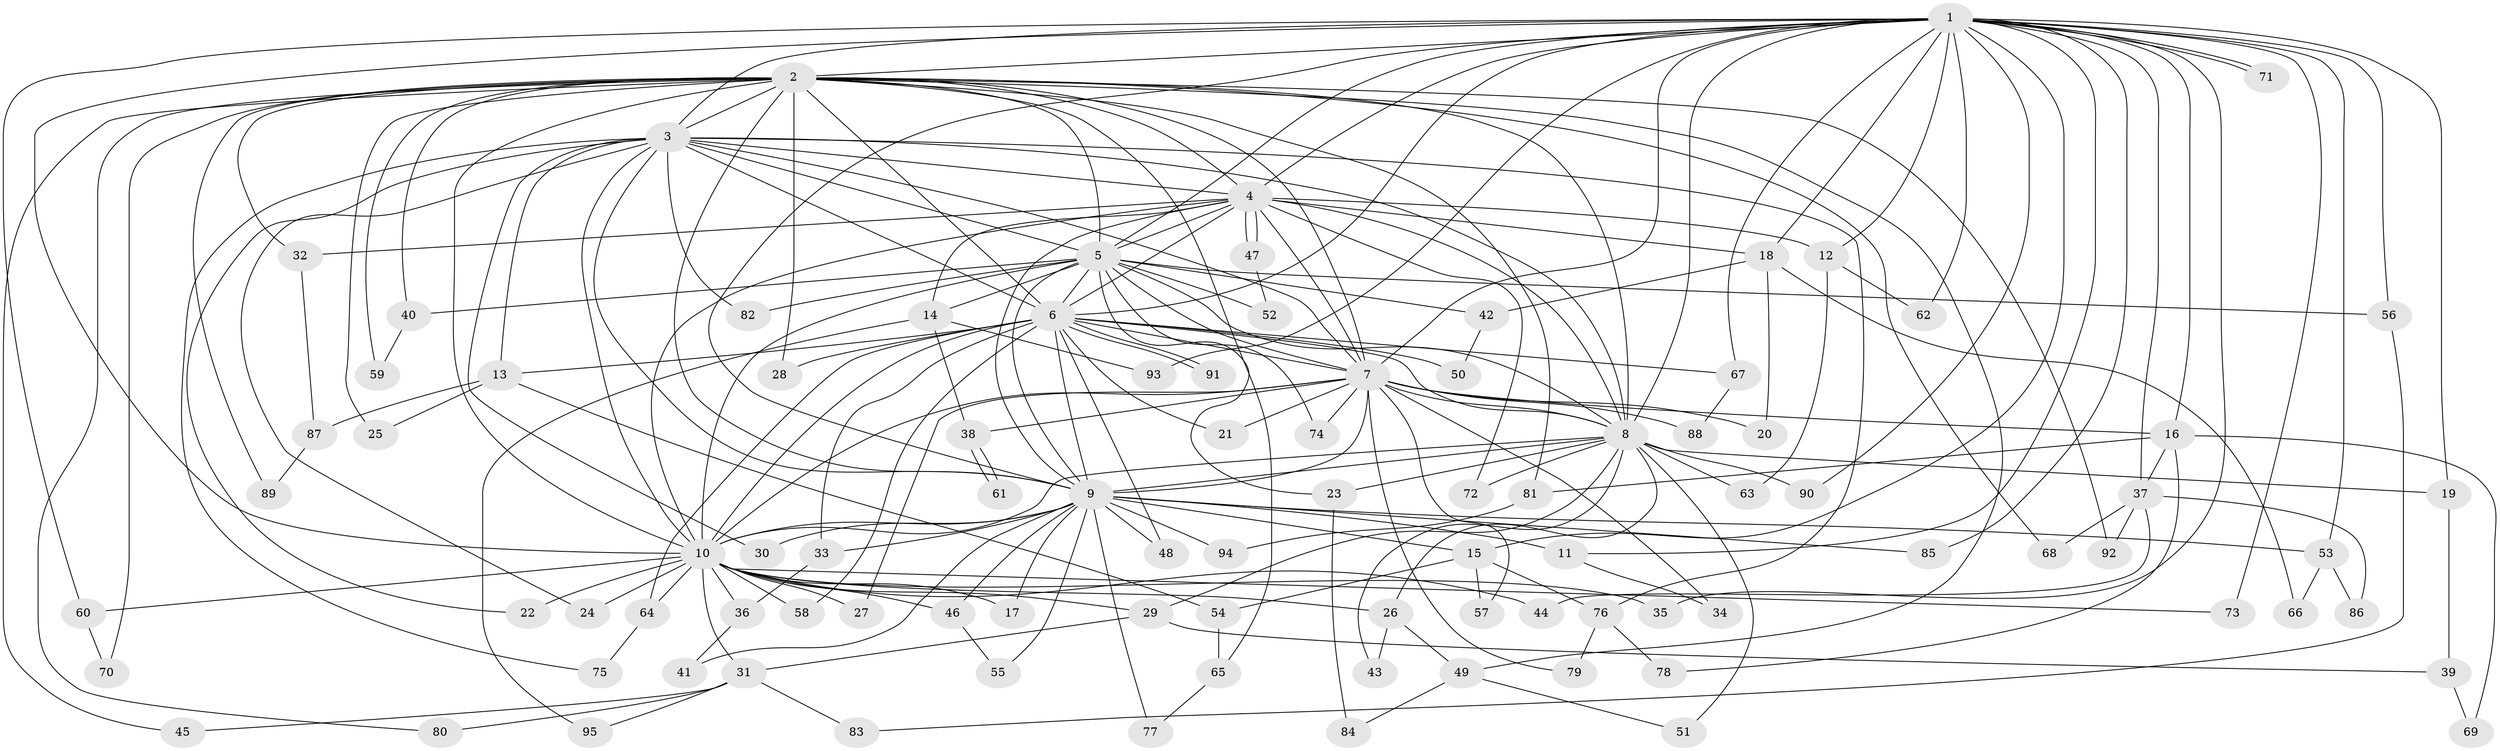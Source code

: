 // coarse degree distribution, {27: 0.014285714285714285, 21: 0.014285714285714285, 13: 0.014285714285714285, 14: 0.014285714285714285, 22: 0.02857142857142857, 16: 0.014285714285714285, 17: 0.014285714285714285, 20: 0.014285714285714285, 3: 0.2, 4: 0.07142857142857142, 6: 0.07142857142857142, 5: 0.02857142857142857, 2: 0.5}
// Generated by graph-tools (version 1.1) at 2025/23/03/03/25 07:23:48]
// undirected, 95 vertices, 215 edges
graph export_dot {
graph [start="1"]
  node [color=gray90,style=filled];
  1;
  2;
  3;
  4;
  5;
  6;
  7;
  8;
  9;
  10;
  11;
  12;
  13;
  14;
  15;
  16;
  17;
  18;
  19;
  20;
  21;
  22;
  23;
  24;
  25;
  26;
  27;
  28;
  29;
  30;
  31;
  32;
  33;
  34;
  35;
  36;
  37;
  38;
  39;
  40;
  41;
  42;
  43;
  44;
  45;
  46;
  47;
  48;
  49;
  50;
  51;
  52;
  53;
  54;
  55;
  56;
  57;
  58;
  59;
  60;
  61;
  62;
  63;
  64;
  65;
  66;
  67;
  68;
  69;
  70;
  71;
  72;
  73;
  74;
  75;
  76;
  77;
  78;
  79;
  80;
  81;
  82;
  83;
  84;
  85;
  86;
  87;
  88;
  89;
  90;
  91;
  92;
  93;
  94;
  95;
  1 -- 2;
  1 -- 3;
  1 -- 4;
  1 -- 5;
  1 -- 6;
  1 -- 7;
  1 -- 8;
  1 -- 9;
  1 -- 10;
  1 -- 11;
  1 -- 12;
  1 -- 15;
  1 -- 16;
  1 -- 18;
  1 -- 19;
  1 -- 35;
  1 -- 37;
  1 -- 53;
  1 -- 56;
  1 -- 60;
  1 -- 62;
  1 -- 67;
  1 -- 71;
  1 -- 71;
  1 -- 73;
  1 -- 85;
  1 -- 90;
  1 -- 93;
  2 -- 3;
  2 -- 4;
  2 -- 5;
  2 -- 6;
  2 -- 7;
  2 -- 8;
  2 -- 9;
  2 -- 10;
  2 -- 25;
  2 -- 28;
  2 -- 32;
  2 -- 40;
  2 -- 45;
  2 -- 49;
  2 -- 59;
  2 -- 65;
  2 -- 68;
  2 -- 70;
  2 -- 80;
  2 -- 81;
  2 -- 89;
  2 -- 92;
  3 -- 4;
  3 -- 5;
  3 -- 6;
  3 -- 7;
  3 -- 8;
  3 -- 9;
  3 -- 10;
  3 -- 13;
  3 -- 22;
  3 -- 24;
  3 -- 30;
  3 -- 75;
  3 -- 76;
  3 -- 82;
  4 -- 5;
  4 -- 6;
  4 -- 7;
  4 -- 8;
  4 -- 9;
  4 -- 10;
  4 -- 12;
  4 -- 14;
  4 -- 18;
  4 -- 32;
  4 -- 47;
  4 -- 47;
  4 -- 72;
  5 -- 6;
  5 -- 7;
  5 -- 8;
  5 -- 9;
  5 -- 10;
  5 -- 14;
  5 -- 23;
  5 -- 40;
  5 -- 42;
  5 -- 52;
  5 -- 56;
  5 -- 74;
  5 -- 82;
  6 -- 7;
  6 -- 8;
  6 -- 9;
  6 -- 10;
  6 -- 13;
  6 -- 21;
  6 -- 28;
  6 -- 33;
  6 -- 48;
  6 -- 50;
  6 -- 58;
  6 -- 64;
  6 -- 67;
  6 -- 91;
  6 -- 91;
  7 -- 8;
  7 -- 9;
  7 -- 10;
  7 -- 16;
  7 -- 20;
  7 -- 21;
  7 -- 27;
  7 -- 34;
  7 -- 38;
  7 -- 57;
  7 -- 74;
  7 -- 79;
  7 -- 88;
  8 -- 9;
  8 -- 10;
  8 -- 19;
  8 -- 23;
  8 -- 26;
  8 -- 29;
  8 -- 43;
  8 -- 51;
  8 -- 63;
  8 -- 72;
  8 -- 90;
  9 -- 10;
  9 -- 11;
  9 -- 15;
  9 -- 17;
  9 -- 30;
  9 -- 33;
  9 -- 41;
  9 -- 46;
  9 -- 48;
  9 -- 53;
  9 -- 55;
  9 -- 77;
  9 -- 85;
  9 -- 94;
  10 -- 17;
  10 -- 22;
  10 -- 24;
  10 -- 26;
  10 -- 27;
  10 -- 29;
  10 -- 31;
  10 -- 35;
  10 -- 36;
  10 -- 44;
  10 -- 46;
  10 -- 58;
  10 -- 60;
  10 -- 64;
  10 -- 73;
  11 -- 34;
  12 -- 62;
  12 -- 63;
  13 -- 25;
  13 -- 54;
  13 -- 87;
  14 -- 38;
  14 -- 93;
  14 -- 95;
  15 -- 54;
  15 -- 57;
  15 -- 76;
  16 -- 37;
  16 -- 69;
  16 -- 78;
  16 -- 81;
  18 -- 20;
  18 -- 42;
  18 -- 66;
  19 -- 39;
  23 -- 84;
  26 -- 43;
  26 -- 49;
  29 -- 31;
  29 -- 39;
  31 -- 45;
  31 -- 80;
  31 -- 83;
  31 -- 95;
  32 -- 87;
  33 -- 36;
  36 -- 41;
  37 -- 44;
  37 -- 68;
  37 -- 86;
  37 -- 92;
  38 -- 61;
  38 -- 61;
  39 -- 69;
  40 -- 59;
  42 -- 50;
  46 -- 55;
  47 -- 52;
  49 -- 51;
  49 -- 84;
  53 -- 66;
  53 -- 86;
  54 -- 65;
  56 -- 83;
  60 -- 70;
  64 -- 75;
  65 -- 77;
  67 -- 88;
  76 -- 78;
  76 -- 79;
  81 -- 94;
  87 -- 89;
}
